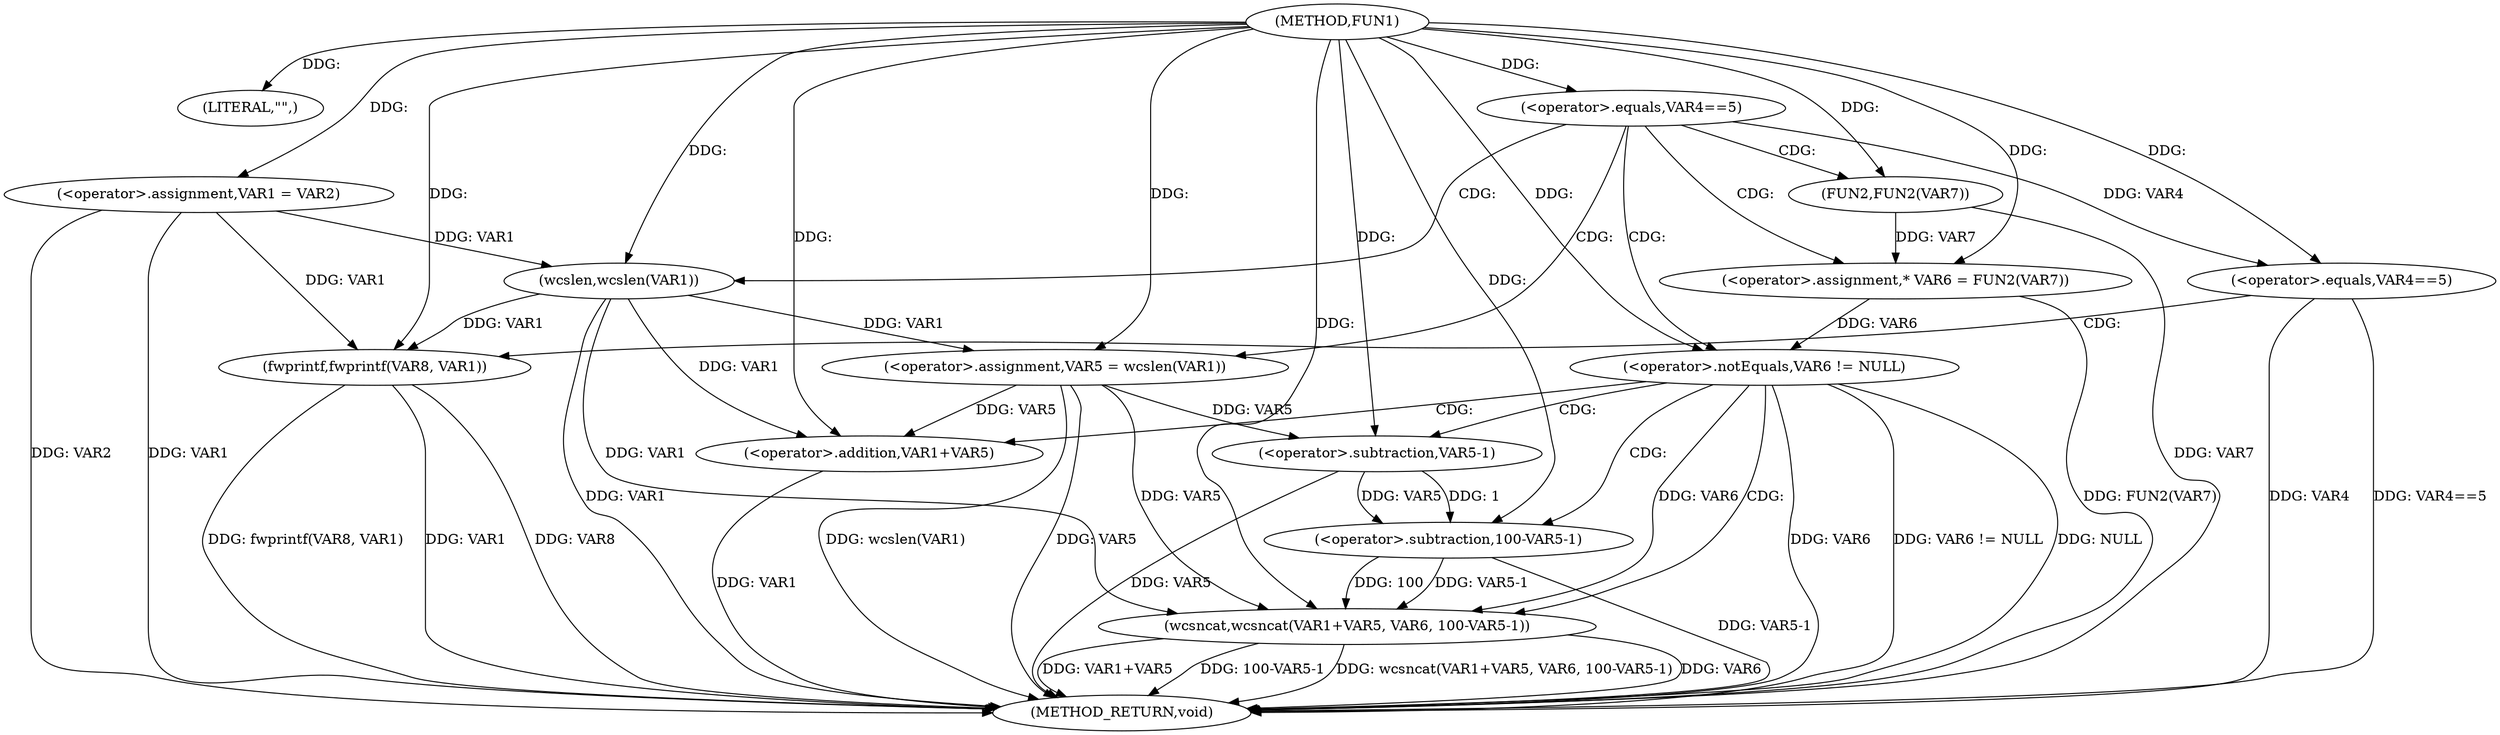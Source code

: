 digraph FUN1 {  
"1000100" [label = "(METHOD,FUN1)" ]
"1000146" [label = "(METHOD_RETURN,void)" ]
"1000103" [label = "(LITERAL,\"\",)" ]
"1000104" [label = "(<operator>.assignment,VAR1 = VAR2)" ]
"1000108" [label = "(<operator>.equals,VAR4==5)" ]
"1000114" [label = "(<operator>.assignment,VAR5 = wcslen(VAR1))" ]
"1000116" [label = "(wcslen,wcslen(VAR1))" ]
"1000119" [label = "(<operator>.assignment,* VAR6 = FUN2(VAR7))" ]
"1000121" [label = "(FUN2,FUN2(VAR7))" ]
"1000124" [label = "(<operator>.notEquals,VAR6 != NULL)" ]
"1000128" [label = "(wcsncat,wcsncat(VAR1+VAR5, VAR6, 100-VAR5-1))" ]
"1000129" [label = "(<operator>.addition,VAR1+VAR5)" ]
"1000133" [label = "(<operator>.subtraction,100-VAR5-1)" ]
"1000135" [label = "(<operator>.subtraction,VAR5-1)" ]
"1000139" [label = "(<operator>.equals,VAR4==5)" ]
"1000143" [label = "(fwprintf,fwprintf(VAR8, VAR1))" ]
  "1000116" -> "1000146"  [ label = "DDG: VAR1"] 
  "1000124" -> "1000146"  [ label = "DDG: VAR6"] 
  "1000104" -> "1000146"  [ label = "DDG: VAR1"] 
  "1000139" -> "1000146"  [ label = "DDG: VAR4"] 
  "1000128" -> "1000146"  [ label = "DDG: 100-VAR5-1"] 
  "1000133" -> "1000146"  [ label = "DDG: VAR5-1"] 
  "1000128" -> "1000146"  [ label = "DDG: wcsncat(VAR1+VAR5, VAR6, 100-VAR5-1)"] 
  "1000114" -> "1000146"  [ label = "DDG: wcslen(VAR1)"] 
  "1000104" -> "1000146"  [ label = "DDG: VAR2"] 
  "1000124" -> "1000146"  [ label = "DDG: VAR6 != NULL"] 
  "1000129" -> "1000146"  [ label = "DDG: VAR1"] 
  "1000124" -> "1000146"  [ label = "DDG: NULL"] 
  "1000128" -> "1000146"  [ label = "DDG: VAR6"] 
  "1000139" -> "1000146"  [ label = "DDG: VAR4==5"] 
  "1000128" -> "1000146"  [ label = "DDG: VAR1+VAR5"] 
  "1000143" -> "1000146"  [ label = "DDG: VAR8"] 
  "1000114" -> "1000146"  [ label = "DDG: VAR5"] 
  "1000119" -> "1000146"  [ label = "DDG: FUN2(VAR7)"] 
  "1000143" -> "1000146"  [ label = "DDG: fwprintf(VAR8, VAR1)"] 
  "1000135" -> "1000146"  [ label = "DDG: VAR5"] 
  "1000121" -> "1000146"  [ label = "DDG: VAR7"] 
  "1000143" -> "1000146"  [ label = "DDG: VAR1"] 
  "1000100" -> "1000103"  [ label = "DDG: "] 
  "1000100" -> "1000104"  [ label = "DDG: "] 
  "1000100" -> "1000108"  [ label = "DDG: "] 
  "1000116" -> "1000114"  [ label = "DDG: VAR1"] 
  "1000100" -> "1000114"  [ label = "DDG: "] 
  "1000104" -> "1000116"  [ label = "DDG: VAR1"] 
  "1000100" -> "1000116"  [ label = "DDG: "] 
  "1000121" -> "1000119"  [ label = "DDG: VAR7"] 
  "1000100" -> "1000119"  [ label = "DDG: "] 
  "1000100" -> "1000121"  [ label = "DDG: "] 
  "1000119" -> "1000124"  [ label = "DDG: VAR6"] 
  "1000100" -> "1000124"  [ label = "DDG: "] 
  "1000116" -> "1000128"  [ label = "DDG: VAR1"] 
  "1000100" -> "1000128"  [ label = "DDG: "] 
  "1000114" -> "1000128"  [ label = "DDG: VAR5"] 
  "1000116" -> "1000129"  [ label = "DDG: VAR1"] 
  "1000100" -> "1000129"  [ label = "DDG: "] 
  "1000114" -> "1000129"  [ label = "DDG: VAR5"] 
  "1000124" -> "1000128"  [ label = "DDG: VAR6"] 
  "1000133" -> "1000128"  [ label = "DDG: 100"] 
  "1000133" -> "1000128"  [ label = "DDG: VAR5-1"] 
  "1000100" -> "1000133"  [ label = "DDG: "] 
  "1000135" -> "1000133"  [ label = "DDG: VAR5"] 
  "1000135" -> "1000133"  [ label = "DDG: 1"] 
  "1000100" -> "1000135"  [ label = "DDG: "] 
  "1000114" -> "1000135"  [ label = "DDG: VAR5"] 
  "1000108" -> "1000139"  [ label = "DDG: VAR4"] 
  "1000100" -> "1000139"  [ label = "DDG: "] 
  "1000100" -> "1000143"  [ label = "DDG: "] 
  "1000116" -> "1000143"  [ label = "DDG: VAR1"] 
  "1000104" -> "1000143"  [ label = "DDG: VAR1"] 
  "1000108" -> "1000121"  [ label = "CDG: "] 
  "1000108" -> "1000116"  [ label = "CDG: "] 
  "1000108" -> "1000124"  [ label = "CDG: "] 
  "1000108" -> "1000119"  [ label = "CDG: "] 
  "1000108" -> "1000114"  [ label = "CDG: "] 
  "1000124" -> "1000128"  [ label = "CDG: "] 
  "1000124" -> "1000129"  [ label = "CDG: "] 
  "1000124" -> "1000135"  [ label = "CDG: "] 
  "1000124" -> "1000133"  [ label = "CDG: "] 
  "1000139" -> "1000143"  [ label = "CDG: "] 
}
